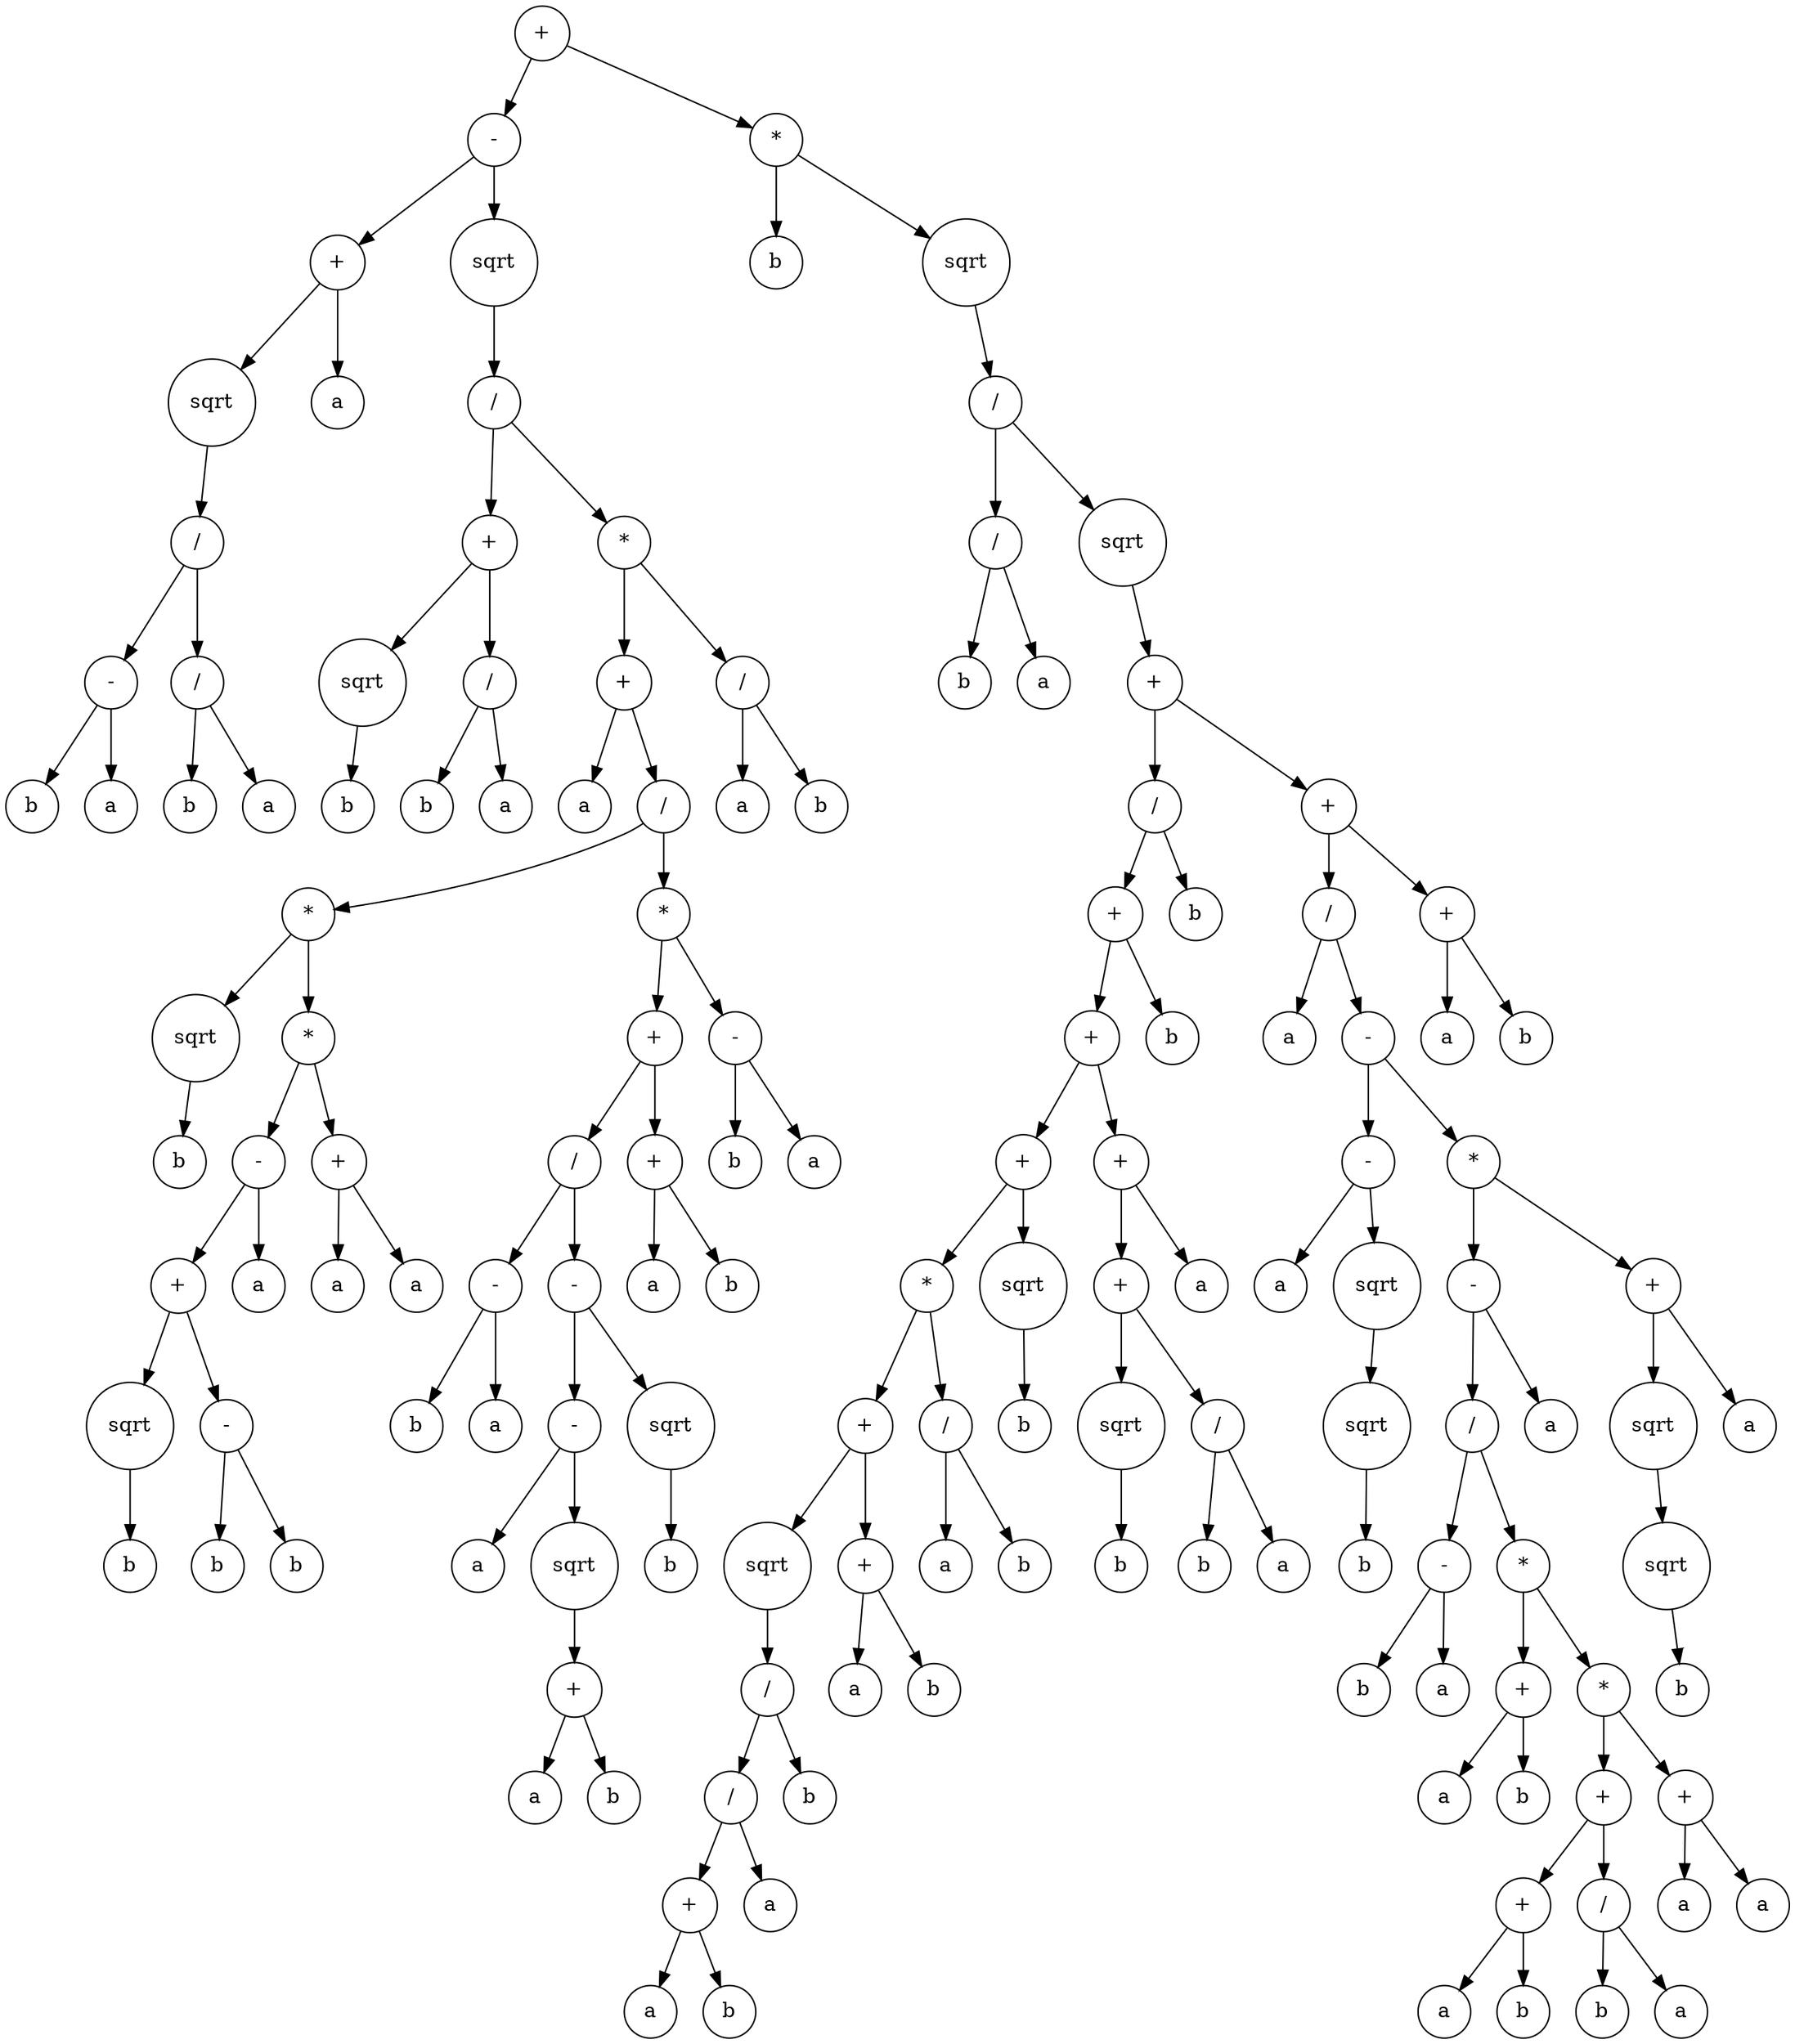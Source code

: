 digraph g {
graph [ordering=out];
node [shape=circle];
n[label = "+"];
n0[label = "-"];
n00[label = "+"];
n000[label = "sqrt"];
n0000[label = "/"];
n00000[label = "-"];
n000000[label = "b"];
n00000 -> n000000;
n000001[label = "a"];
n00000 -> n000001;
n0000 -> n00000;
n00001[label = "/"];
n000010[label = "b"];
n00001 -> n000010;
n000011[label = "a"];
n00001 -> n000011;
n0000 -> n00001;
n000 -> n0000;
n00 -> n000;
n001[label = "a"];
n00 -> n001;
n0 -> n00;
n01[label = "sqrt"];
n010[label = "/"];
n0100[label = "+"];
n01000[label = "sqrt"];
n010000[label = "b"];
n01000 -> n010000;
n0100 -> n01000;
n01001[label = "/"];
n010010[label = "b"];
n01001 -> n010010;
n010011[label = "a"];
n01001 -> n010011;
n0100 -> n01001;
n010 -> n0100;
n0101[label = "*"];
n01010[label = "+"];
n010100[label = "a"];
n01010 -> n010100;
n010101[label = "/"];
n0101010[label = "*"];
n01010100[label = "sqrt"];
n010101000[label = "b"];
n01010100 -> n010101000;
n0101010 -> n01010100;
n01010101[label = "*"];
n010101010[label = "-"];
n0101010100[label = "+"];
n01010101000[label = "sqrt"];
n010101010000[label = "b"];
n01010101000 -> n010101010000;
n0101010100 -> n01010101000;
n01010101001[label = "-"];
n010101010010[label = "b"];
n01010101001 -> n010101010010;
n010101010011[label = "b"];
n01010101001 -> n010101010011;
n0101010100 -> n01010101001;
n010101010 -> n0101010100;
n0101010101[label = "a"];
n010101010 -> n0101010101;
n01010101 -> n010101010;
n010101011[label = "+"];
n0101010110[label = "a"];
n010101011 -> n0101010110;
n0101010111[label = "a"];
n010101011 -> n0101010111;
n01010101 -> n010101011;
n0101010 -> n01010101;
n010101 -> n0101010;
n0101011[label = "*"];
n01010110[label = "+"];
n010101100[label = "/"];
n0101011000[label = "-"];
n01010110000[label = "b"];
n0101011000 -> n01010110000;
n01010110001[label = "a"];
n0101011000 -> n01010110001;
n010101100 -> n0101011000;
n0101011001[label = "-"];
n01010110010[label = "-"];
n010101100100[label = "a"];
n01010110010 -> n010101100100;
n010101100101[label = "sqrt"];
n0101011001010[label = "+"];
n01010110010100[label = "a"];
n0101011001010 -> n01010110010100;
n01010110010101[label = "b"];
n0101011001010 -> n01010110010101;
n010101100101 -> n0101011001010;
n01010110010 -> n010101100101;
n0101011001 -> n01010110010;
n01010110011[label = "sqrt"];
n010101100110[label = "b"];
n01010110011 -> n010101100110;
n0101011001 -> n01010110011;
n010101100 -> n0101011001;
n01010110 -> n010101100;
n010101101[label = "+"];
n0101011010[label = "a"];
n010101101 -> n0101011010;
n0101011011[label = "b"];
n010101101 -> n0101011011;
n01010110 -> n010101101;
n0101011 -> n01010110;
n01010111[label = "-"];
n010101110[label = "b"];
n01010111 -> n010101110;
n010101111[label = "a"];
n01010111 -> n010101111;
n0101011 -> n01010111;
n010101 -> n0101011;
n01010 -> n010101;
n0101 -> n01010;
n01011[label = "/"];
n010110[label = "a"];
n01011 -> n010110;
n010111[label = "b"];
n01011 -> n010111;
n0101 -> n01011;
n010 -> n0101;
n01 -> n010;
n0 -> n01;
n -> n0;
n1[label = "*"];
n10[label = "b"];
n1 -> n10;
n11[label = "sqrt"];
n110[label = "/"];
n1100[label = "/"];
n11000[label = "b"];
n1100 -> n11000;
n11001[label = "a"];
n1100 -> n11001;
n110 -> n1100;
n1101[label = "sqrt"];
n11010[label = "+"];
n110100[label = "/"];
n1101000[label = "+"];
n11010000[label = "+"];
n110100000[label = "+"];
n1101000000[label = "*"];
n11010000000[label = "+"];
n110100000000[label = "sqrt"];
n1101000000000[label = "/"];
n11010000000000[label = "/"];
n110100000000000[label = "+"];
n1101000000000000[label = "a"];
n110100000000000 -> n1101000000000000;
n1101000000000001[label = "b"];
n110100000000000 -> n1101000000000001;
n11010000000000 -> n110100000000000;
n110100000000001[label = "a"];
n11010000000000 -> n110100000000001;
n1101000000000 -> n11010000000000;
n11010000000001[label = "b"];
n1101000000000 -> n11010000000001;
n110100000000 -> n1101000000000;
n11010000000 -> n110100000000;
n110100000001[label = "+"];
n1101000000010[label = "a"];
n110100000001 -> n1101000000010;
n1101000000011[label = "b"];
n110100000001 -> n1101000000011;
n11010000000 -> n110100000001;
n1101000000 -> n11010000000;
n11010000001[label = "/"];
n110100000010[label = "a"];
n11010000001 -> n110100000010;
n110100000011[label = "b"];
n11010000001 -> n110100000011;
n1101000000 -> n11010000001;
n110100000 -> n1101000000;
n1101000001[label = "sqrt"];
n11010000010[label = "b"];
n1101000001 -> n11010000010;
n110100000 -> n1101000001;
n11010000 -> n110100000;
n110100001[label = "+"];
n1101000010[label = "+"];
n11010000100[label = "sqrt"];
n110100001000[label = "b"];
n11010000100 -> n110100001000;
n1101000010 -> n11010000100;
n11010000101[label = "/"];
n110100001010[label = "b"];
n11010000101 -> n110100001010;
n110100001011[label = "a"];
n11010000101 -> n110100001011;
n1101000010 -> n11010000101;
n110100001 -> n1101000010;
n1101000011[label = "a"];
n110100001 -> n1101000011;
n11010000 -> n110100001;
n1101000 -> n11010000;
n11010001[label = "b"];
n1101000 -> n11010001;
n110100 -> n1101000;
n1101001[label = "b"];
n110100 -> n1101001;
n11010 -> n110100;
n110101[label = "+"];
n1101010[label = "/"];
n11010100[label = "a"];
n1101010 -> n11010100;
n11010101[label = "-"];
n110101010[label = "-"];
n1101010100[label = "a"];
n110101010 -> n1101010100;
n1101010101[label = "sqrt"];
n11010101010[label = "sqrt"];
n110101010100[label = "b"];
n11010101010 -> n110101010100;
n1101010101 -> n11010101010;
n110101010 -> n1101010101;
n11010101 -> n110101010;
n110101011[label = "*"];
n1101010110[label = "-"];
n11010101100[label = "/"];
n110101011000[label = "-"];
n1101010110000[label = "b"];
n110101011000 -> n1101010110000;
n1101010110001[label = "a"];
n110101011000 -> n1101010110001;
n11010101100 -> n110101011000;
n110101011001[label = "*"];
n1101010110010[label = "+"];
n11010101100100[label = "a"];
n1101010110010 -> n11010101100100;
n11010101100101[label = "b"];
n1101010110010 -> n11010101100101;
n110101011001 -> n1101010110010;
n1101010110011[label = "*"];
n11010101100110[label = "+"];
n110101011001100[label = "+"];
n1101010110011000[label = "a"];
n110101011001100 -> n1101010110011000;
n1101010110011001[label = "b"];
n110101011001100 -> n1101010110011001;
n11010101100110 -> n110101011001100;
n110101011001101[label = "/"];
n1101010110011010[label = "b"];
n110101011001101 -> n1101010110011010;
n1101010110011011[label = "a"];
n110101011001101 -> n1101010110011011;
n11010101100110 -> n110101011001101;
n1101010110011 -> n11010101100110;
n11010101100111[label = "+"];
n110101011001110[label = "a"];
n11010101100111 -> n110101011001110;
n110101011001111[label = "a"];
n11010101100111 -> n110101011001111;
n1101010110011 -> n11010101100111;
n110101011001 -> n1101010110011;
n11010101100 -> n110101011001;
n1101010110 -> n11010101100;
n11010101101[label = "a"];
n1101010110 -> n11010101101;
n110101011 -> n1101010110;
n1101010111[label = "+"];
n11010101110[label = "sqrt"];
n110101011100[label = "sqrt"];
n1101010111000[label = "b"];
n110101011100 -> n1101010111000;
n11010101110 -> n110101011100;
n1101010111 -> n11010101110;
n11010101111[label = "a"];
n1101010111 -> n11010101111;
n110101011 -> n1101010111;
n11010101 -> n110101011;
n1101010 -> n11010101;
n110101 -> n1101010;
n1101011[label = "+"];
n11010110[label = "a"];
n1101011 -> n11010110;
n11010111[label = "b"];
n1101011 -> n11010111;
n110101 -> n1101011;
n11010 -> n110101;
n1101 -> n11010;
n110 -> n1101;
n11 -> n110;
n1 -> n11;
n -> n1;
}
